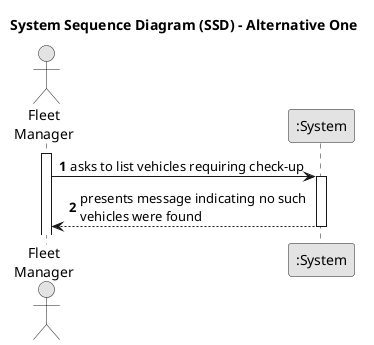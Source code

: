 @startuml
skinparam monochrome true
skinparam packageStyle rectangle
skinparam shadowing false

title System Sequence Diagram (SSD) - Alternative One

autonumber

actor "Fleet\nManager" as Manager
participant ":System" as System

activate Manager

    Manager -> System : asks to list vehicles requiring check-up
    activate System

        System --> Manager : presents message indicating no such\nvehicles were found
    deactivate System

@enduml